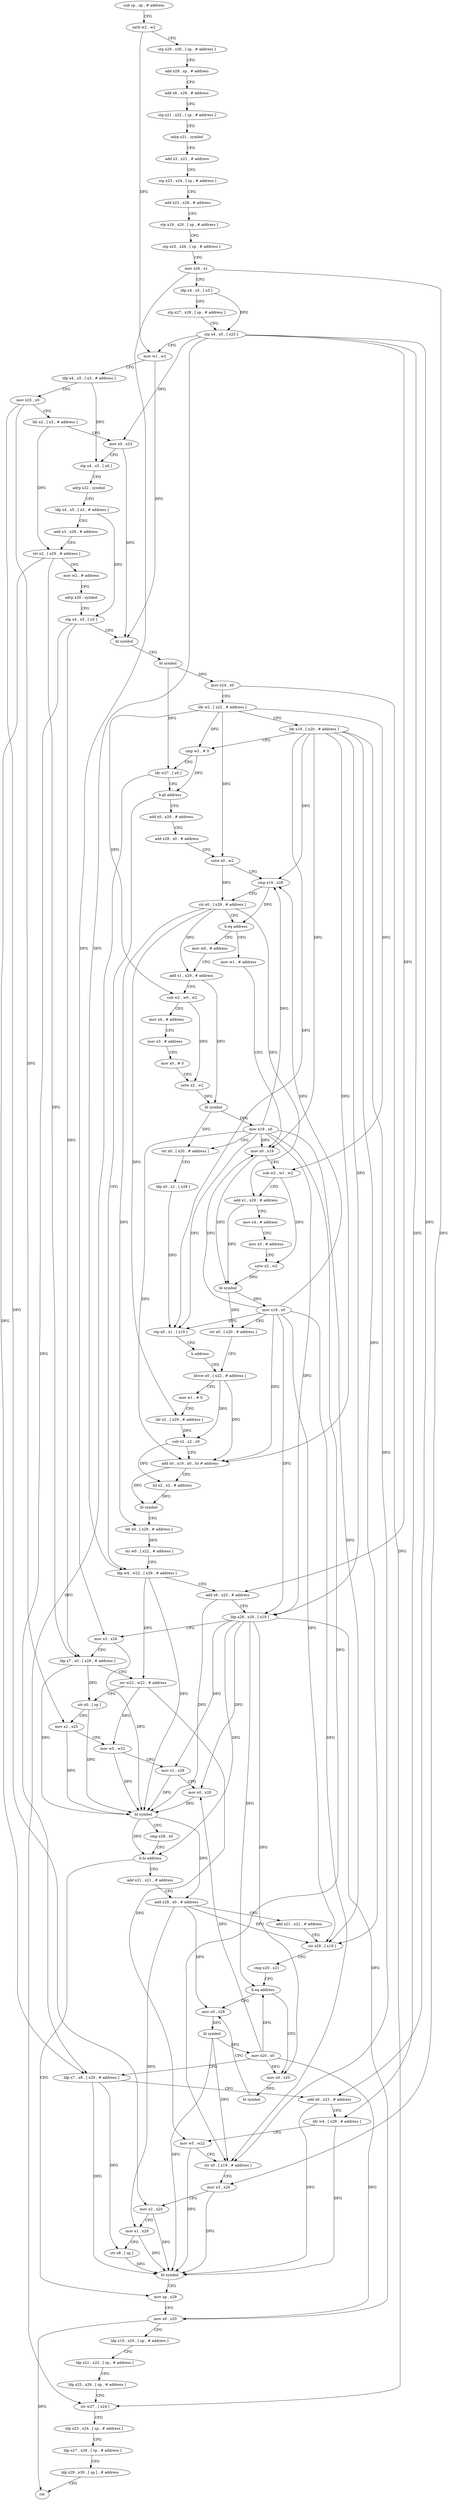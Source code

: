 digraph "func" {
"4231392" [label = "sub sp , sp , # address" ]
"4231396" [label = "uxtb w2 , w2" ]
"4231400" [label = "stp x29 , x30 , [ sp , # address ]" ]
"4231404" [label = "add x29 , sp , # address" ]
"4231408" [label = "add x6 , x29 , # address" ]
"4231412" [label = "stp x21 , x22 , [ sp , # address ]" ]
"4231416" [label = "adrp x21 , symbol" ]
"4231420" [label = "add x3 , x21 , # address" ]
"4231424" [label = "stp x23 , x24 , [ sp , # address ]" ]
"4231428" [label = "add x23 , x29 , # address" ]
"4231432" [label = "stp x19 , x20 , [ sp , # address ]" ]
"4231436" [label = "stp x25 , x26 , [ sp , # address ]" ]
"4231440" [label = "mov x26 , x1" ]
"4231444" [label = "ldp x4 , x5 , [ x3 ]" ]
"4231448" [label = "stp x27 , x28 , [ sp , # address ]" ]
"4231452" [label = "stp x4 , x5 , [ x23 ]" ]
"4231456" [label = "mov w1 , w2" ]
"4231460" [label = "ldp x4 , x5 , [ x3 , # address ]" ]
"4231464" [label = "mov x25 , x0" ]
"4231468" [label = "ldr x2 , [ x3 , # address ]" ]
"4231472" [label = "mov x0 , x23" ]
"4231476" [label = "stp x4 , x5 , [ x6 ]" ]
"4231480" [label = "adrp x22 , symbol" ]
"4231484" [label = "ldp x4 , x5 , [ x3 , # address ]" ]
"4231488" [label = "add x3 , x29 , # address" ]
"4231492" [label = "str x2 , [ x29 , # address ]" ]
"4231496" [label = "mov w2 , # address" ]
"4231500" [label = "adrp x20 , symbol" ]
"4231504" [label = "stp x4 , x5 , [ x3 ]" ]
"4231508" [label = "bl symbol" ]
"4231512" [label = "bl symbol" ]
"4231516" [label = "mov x24 , x0" ]
"4231520" [label = "ldr w2 , [ x22 , # address ]" ]
"4231524" [label = "ldr x19 , [ x20 , # address ]" ]
"4231528" [label = "cmp w2 , # 0" ]
"4231532" [label = "ldr w27 , [ x0 ]" ]
"4231536" [label = "b.gt address" ]
"4231640" [label = "ldp w4 , w22 , [ x29 , # address ]" ]
"4231540" [label = "add x0 , x20 , # address" ]
"4231644" [label = "add x6 , x23 , # address" ]
"4231648" [label = "ldp x28 , x20 , [ x19 ]" ]
"4231652" [label = "mov x3 , x26" ]
"4231656" [label = "ldp x7 , x0 , [ x29 , # address ]" ]
"4231660" [label = "orr w22 , w22 , # address" ]
"4231664" [label = "str x0 , [ sp ]" ]
"4231668" [label = "mov x2 , x25" ]
"4231672" [label = "mov w5 , w22" ]
"4231676" [label = "mov x1 , x28" ]
"4231680" [label = "mov x0 , x20" ]
"4231684" [label = "bl symbol" ]
"4231688" [label = "cmp x28 , x0" ]
"4231692" [label = "b.hi address" ]
"4231780" [label = "mov sp , x29" ]
"4231696" [label = "add x21 , x21 , # address" ]
"4231544" [label = "add x28 , x0 , # address" ]
"4231548" [label = "sxtw x0 , w2" ]
"4231552" [label = "cmp x19 , x28" ]
"4231556" [label = "str x0 , [ x29 , # address ]" ]
"4231560" [label = "b.eq address" ]
"4231824" [label = "mov w0 , # address" ]
"4231564" [label = "mov w1 , # address" ]
"4231784" [label = "mov x0 , x20" ]
"4231788" [label = "ldp x19 , x20 , [ sp , # address ]" ]
"4231792" [label = "ldp x21 , x22 , [ sp , # address ]" ]
"4231796" [label = "ldp x25 , x26 , [ sp , # address ]" ]
"4231800" [label = "str w27 , [ x24 ]" ]
"4231804" [label = "ldp x23 , x24 , [ sp , # address ]" ]
"4231808" [label = "ldp x27 , x28 , [ sp , # address ]" ]
"4231812" [label = "ldp x29 , x30 , [ sp ] , # address" ]
"4231816" [label = "ret" ]
"4231700" [label = "add x28 , x0 , # address" ]
"4231704" [label = "add x21 , x21 , # address" ]
"4231708" [label = "str x28 , [ x19 ]" ]
"4231712" [label = "cmp x20 , x21" ]
"4231716" [label = "b.eq address" ]
"4231728" [label = "mov x0 , x28" ]
"4231720" [label = "mov x0 , x20" ]
"4231828" [label = "add x1 , x29 , # address" ]
"4231832" [label = "sub w2 , w0 , w2" ]
"4231836" [label = "mov x4 , # address" ]
"4231840" [label = "mov x3 , # address" ]
"4231844" [label = "mov x0 , # 0" ]
"4231848" [label = "sxtw x2 , w2" ]
"4231852" [label = "bl symbol" ]
"4231856" [label = "mov x19 , x0" ]
"4231860" [label = "str x0 , [ x20 , # address ]" ]
"4231864" [label = "ldp x0 , x1 , [ x28 ]" ]
"4231868" [label = "stp x0 , x1 , [ x19 ]" ]
"4231872" [label = "b address" ]
"4231604" [label = "ldrsw x0 , [ x22 , # address ]" ]
"4231568" [label = "mov x0 , x19" ]
"4231572" [label = "sub w2 , w1 , w2" ]
"4231576" [label = "add x1 , x29 , # address" ]
"4231580" [label = "mov x4 , # address" ]
"4231584" [label = "mov x3 , # address" ]
"4231588" [label = "sxtw x2 , w2" ]
"4231592" [label = "bl symbol" ]
"4231596" [label = "mov x19 , x0" ]
"4231600" [label = "str x0 , [ x20 , # address ]" ]
"4231732" [label = "bl symbol" ]
"4231736" [label = "mov x20 , x0" ]
"4231740" [label = "ldp x7 , x8 , [ x29 , # address ]" ]
"4231744" [label = "add x6 , x23 , # address" ]
"4231748" [label = "ldr w4 , [ x29 , # address ]" ]
"4231752" [label = "mov w5 , w22" ]
"4231756" [label = "str x0 , [ x19 , # address ]" ]
"4231760" [label = "mov x3 , x26" ]
"4231764" [label = "mov x2 , x25" ]
"4231768" [label = "mov x1 , x28" ]
"4231772" [label = "str x8 , [ sp ]" ]
"4231776" [label = "bl symbol" ]
"4231724" [label = "bl symbol" ]
"4231608" [label = "mov w1 , # 0" ]
"4231612" [label = "ldr x2 , [ x29 , # address ]" ]
"4231616" [label = "sub x2 , x2 , x0" ]
"4231620" [label = "add x0 , x19 , x0 , lsl # address" ]
"4231624" [label = "lsl x2 , x2 , # address" ]
"4231628" [label = "bl symbol" ]
"4231632" [label = "ldr x0 , [ x29 , # address ]" ]
"4231636" [label = "str w0 , [ x22 , # address ]" ]
"4231392" -> "4231396" [ label = "CFG" ]
"4231396" -> "4231400" [ label = "CFG" ]
"4231396" -> "4231456" [ label = "DFG" ]
"4231400" -> "4231404" [ label = "CFG" ]
"4231404" -> "4231408" [ label = "CFG" ]
"4231408" -> "4231412" [ label = "CFG" ]
"4231412" -> "4231416" [ label = "CFG" ]
"4231416" -> "4231420" [ label = "CFG" ]
"4231420" -> "4231424" [ label = "CFG" ]
"4231424" -> "4231428" [ label = "CFG" ]
"4231428" -> "4231432" [ label = "CFG" ]
"4231432" -> "4231436" [ label = "CFG" ]
"4231436" -> "4231440" [ label = "CFG" ]
"4231440" -> "4231444" [ label = "CFG" ]
"4231440" -> "4231652" [ label = "DFG" ]
"4231440" -> "4231760" [ label = "DFG" ]
"4231444" -> "4231448" [ label = "CFG" ]
"4231444" -> "4231452" [ label = "DFG" ]
"4231448" -> "4231452" [ label = "CFG" ]
"4231452" -> "4231456" [ label = "CFG" ]
"4231452" -> "4231640" [ label = "DFG" ]
"4231452" -> "4231748" [ label = "DFG" ]
"4231452" -> "4231472" [ label = "DFG" ]
"4231452" -> "4231644" [ label = "DFG" ]
"4231452" -> "4231744" [ label = "DFG" ]
"4231456" -> "4231460" [ label = "CFG" ]
"4231456" -> "4231508" [ label = "DFG" ]
"4231460" -> "4231464" [ label = "CFG" ]
"4231460" -> "4231476" [ label = "DFG" ]
"4231464" -> "4231468" [ label = "CFG" ]
"4231464" -> "4231668" [ label = "DFG" ]
"4231464" -> "4231764" [ label = "DFG" ]
"4231468" -> "4231472" [ label = "CFG" ]
"4231468" -> "4231492" [ label = "DFG" ]
"4231472" -> "4231476" [ label = "CFG" ]
"4231472" -> "4231508" [ label = "DFG" ]
"4231476" -> "4231480" [ label = "CFG" ]
"4231480" -> "4231484" [ label = "CFG" ]
"4231484" -> "4231488" [ label = "CFG" ]
"4231484" -> "4231504" [ label = "DFG" ]
"4231488" -> "4231492" [ label = "CFG" ]
"4231492" -> "4231496" [ label = "CFG" ]
"4231492" -> "4231656" [ label = "DFG" ]
"4231492" -> "4231740" [ label = "DFG" ]
"4231496" -> "4231500" [ label = "CFG" ]
"4231500" -> "4231504" [ label = "CFG" ]
"4231504" -> "4231508" [ label = "CFG" ]
"4231504" -> "4231656" [ label = "DFG" ]
"4231504" -> "4231740" [ label = "DFG" ]
"4231508" -> "4231512" [ label = "CFG" ]
"4231512" -> "4231516" [ label = "DFG" ]
"4231512" -> "4231532" [ label = "DFG" ]
"4231516" -> "4231520" [ label = "CFG" ]
"4231516" -> "4231800" [ label = "DFG" ]
"4231520" -> "4231524" [ label = "CFG" ]
"4231520" -> "4231528" [ label = "DFG" ]
"4231520" -> "4231548" [ label = "DFG" ]
"4231520" -> "4231832" [ label = "DFG" ]
"4231520" -> "4231572" [ label = "DFG" ]
"4231524" -> "4231528" [ label = "CFG" ]
"4231524" -> "4231648" [ label = "DFG" ]
"4231524" -> "4231552" [ label = "DFG" ]
"4231524" -> "4231708" [ label = "DFG" ]
"4231524" -> "4231868" [ label = "DFG" ]
"4231524" -> "4231568" [ label = "DFG" ]
"4231524" -> "4231756" [ label = "DFG" ]
"4231524" -> "4231620" [ label = "DFG" ]
"4231528" -> "4231532" [ label = "CFG" ]
"4231528" -> "4231536" [ label = "DFG" ]
"4231532" -> "4231536" [ label = "CFG" ]
"4231532" -> "4231800" [ label = "DFG" ]
"4231536" -> "4231640" [ label = "CFG" ]
"4231536" -> "4231540" [ label = "CFG" ]
"4231640" -> "4231644" [ label = "CFG" ]
"4231640" -> "4231684" [ label = "DFG" ]
"4231640" -> "4231660" [ label = "DFG" ]
"4231540" -> "4231544" [ label = "CFG" ]
"4231644" -> "4231648" [ label = "CFG" ]
"4231644" -> "4231684" [ label = "DFG" ]
"4231648" -> "4231652" [ label = "CFG" ]
"4231648" -> "4231676" [ label = "DFG" ]
"4231648" -> "4231692" [ label = "DFG" ]
"4231648" -> "4231680" [ label = "DFG" ]
"4231648" -> "4231784" [ label = "DFG" ]
"4231648" -> "4231716" [ label = "DFG" ]
"4231648" -> "4231720" [ label = "DFG" ]
"4231652" -> "4231656" [ label = "CFG" ]
"4231652" -> "4231684" [ label = "DFG" ]
"4231656" -> "4231660" [ label = "CFG" ]
"4231656" -> "4231684" [ label = "DFG" ]
"4231656" -> "4231664" [ label = "DFG" ]
"4231660" -> "4231664" [ label = "CFG" ]
"4231660" -> "4231672" [ label = "DFG" ]
"4231660" -> "4231752" [ label = "DFG" ]
"4231664" -> "4231668" [ label = "CFG" ]
"4231664" -> "4231684" [ label = "DFG" ]
"4231668" -> "4231672" [ label = "CFG" ]
"4231668" -> "4231684" [ label = "DFG" ]
"4231672" -> "4231676" [ label = "CFG" ]
"4231672" -> "4231684" [ label = "DFG" ]
"4231676" -> "4231680" [ label = "CFG" ]
"4231676" -> "4231684" [ label = "DFG" ]
"4231680" -> "4231684" [ label = "DFG" ]
"4231684" -> "4231688" [ label = "CFG" ]
"4231684" -> "4231692" [ label = "DFG" ]
"4231684" -> "4231700" [ label = "DFG" ]
"4231688" -> "4231692" [ label = "CFG" ]
"4231692" -> "4231780" [ label = "CFG" ]
"4231692" -> "4231696" [ label = "CFG" ]
"4231780" -> "4231784" [ label = "CFG" ]
"4231696" -> "4231700" [ label = "CFG" ]
"4231544" -> "4231548" [ label = "CFG" ]
"4231548" -> "4231552" [ label = "CFG" ]
"4231548" -> "4231556" [ label = "DFG" ]
"4231552" -> "4231556" [ label = "CFG" ]
"4231552" -> "4231560" [ label = "DFG" ]
"4231556" -> "4231560" [ label = "CFG" ]
"4231556" -> "4231612" [ label = "DFG" ]
"4231556" -> "4231632" [ label = "DFG" ]
"4231556" -> "4231828" [ label = "DFG" ]
"4231556" -> "4231576" [ label = "DFG" ]
"4231560" -> "4231824" [ label = "CFG" ]
"4231560" -> "4231564" [ label = "CFG" ]
"4231824" -> "4231828" [ label = "CFG" ]
"4231564" -> "4231568" [ label = "CFG" ]
"4231784" -> "4231788" [ label = "CFG" ]
"4231784" -> "4231816" [ label = "DFG" ]
"4231788" -> "4231792" [ label = "CFG" ]
"4231792" -> "4231796" [ label = "CFG" ]
"4231796" -> "4231800" [ label = "CFG" ]
"4231800" -> "4231804" [ label = "CFG" ]
"4231804" -> "4231808" [ label = "CFG" ]
"4231808" -> "4231812" [ label = "CFG" ]
"4231812" -> "4231816" [ label = "CFG" ]
"4231700" -> "4231704" [ label = "CFG" ]
"4231700" -> "4231708" [ label = "DFG" ]
"4231700" -> "4231728" [ label = "DFG" ]
"4231700" -> "4231768" [ label = "DFG" ]
"4231704" -> "4231708" [ label = "CFG" ]
"4231708" -> "4231712" [ label = "CFG" ]
"4231712" -> "4231716" [ label = "CFG" ]
"4231716" -> "4231728" [ label = "CFG" ]
"4231716" -> "4231720" [ label = "CFG" ]
"4231728" -> "4231732" [ label = "DFG" ]
"4231720" -> "4231724" [ label = "DFG" ]
"4231828" -> "4231832" [ label = "CFG" ]
"4231828" -> "4231852" [ label = "DFG" ]
"4231832" -> "4231836" [ label = "CFG" ]
"4231832" -> "4231848" [ label = "DFG" ]
"4231836" -> "4231840" [ label = "CFG" ]
"4231840" -> "4231844" [ label = "CFG" ]
"4231844" -> "4231848" [ label = "CFG" ]
"4231848" -> "4231852" [ label = "DFG" ]
"4231852" -> "4231856" [ label = "DFG" ]
"4231852" -> "4231860" [ label = "DFG" ]
"4231856" -> "4231860" [ label = "CFG" ]
"4231856" -> "4231648" [ label = "DFG" ]
"4231856" -> "4231552" [ label = "DFG" ]
"4231856" -> "4231708" [ label = "DFG" ]
"4231856" -> "4231868" [ label = "DFG" ]
"4231856" -> "4231568" [ label = "DFG" ]
"4231856" -> "4231756" [ label = "DFG" ]
"4231856" -> "4231620" [ label = "DFG" ]
"4231860" -> "4231864" [ label = "CFG" ]
"4231864" -> "4231868" [ label = "DFG" ]
"4231868" -> "4231872" [ label = "CFG" ]
"4231872" -> "4231604" [ label = "CFG" ]
"4231604" -> "4231608" [ label = "CFG" ]
"4231604" -> "4231616" [ label = "DFG" ]
"4231604" -> "4231620" [ label = "DFG" ]
"4231568" -> "4231572" [ label = "CFG" ]
"4231568" -> "4231592" [ label = "DFG" ]
"4231572" -> "4231576" [ label = "CFG" ]
"4231572" -> "4231588" [ label = "DFG" ]
"4231576" -> "4231580" [ label = "CFG" ]
"4231576" -> "4231592" [ label = "DFG" ]
"4231580" -> "4231584" [ label = "CFG" ]
"4231584" -> "4231588" [ label = "CFG" ]
"4231588" -> "4231592" [ label = "DFG" ]
"4231592" -> "4231596" [ label = "DFG" ]
"4231592" -> "4231600" [ label = "DFG" ]
"4231596" -> "4231600" [ label = "CFG" ]
"4231596" -> "4231648" [ label = "DFG" ]
"4231596" -> "4231552" [ label = "DFG" ]
"4231596" -> "4231568" [ label = "DFG" ]
"4231596" -> "4231708" [ label = "DFG" ]
"4231596" -> "4231868" [ label = "DFG" ]
"4231596" -> "4231756" [ label = "DFG" ]
"4231596" -> "4231620" [ label = "DFG" ]
"4231600" -> "4231604" [ label = "CFG" ]
"4231732" -> "4231736" [ label = "DFG" ]
"4231732" -> "4231756" [ label = "DFG" ]
"4231732" -> "4231776" [ label = "DFG" ]
"4231736" -> "4231740" [ label = "CFG" ]
"4231736" -> "4231680" [ label = "DFG" ]
"4231736" -> "4231784" [ label = "DFG" ]
"4231736" -> "4231716" [ label = "DFG" ]
"4231736" -> "4231720" [ label = "DFG" ]
"4231740" -> "4231744" [ label = "CFG" ]
"4231740" -> "4231776" [ label = "DFG" ]
"4231740" -> "4231772" [ label = "DFG" ]
"4231744" -> "4231748" [ label = "CFG" ]
"4231744" -> "4231776" [ label = "DFG" ]
"4231748" -> "4231752" [ label = "CFG" ]
"4231748" -> "4231776" [ label = "DFG" ]
"4231752" -> "4231756" [ label = "CFG" ]
"4231752" -> "4231776" [ label = "DFG" ]
"4231756" -> "4231760" [ label = "CFG" ]
"4231760" -> "4231764" [ label = "CFG" ]
"4231760" -> "4231776" [ label = "DFG" ]
"4231764" -> "4231768" [ label = "CFG" ]
"4231764" -> "4231776" [ label = "DFG" ]
"4231768" -> "4231772" [ label = "CFG" ]
"4231768" -> "4231776" [ label = "DFG" ]
"4231772" -> "4231776" [ label = "DFG" ]
"4231776" -> "4231780" [ label = "CFG" ]
"4231724" -> "4231728" [ label = "CFG" ]
"4231608" -> "4231612" [ label = "CFG" ]
"4231612" -> "4231616" [ label = "DFG" ]
"4231616" -> "4231620" [ label = "CFG" ]
"4231616" -> "4231624" [ label = "DFG" ]
"4231620" -> "4231624" [ label = "CFG" ]
"4231620" -> "4231628" [ label = "DFG" ]
"4231624" -> "4231628" [ label = "DFG" ]
"4231628" -> "4231632" [ label = "CFG" ]
"4231632" -> "4231636" [ label = "DFG" ]
"4231636" -> "4231640" [ label = "CFG" ]
}
